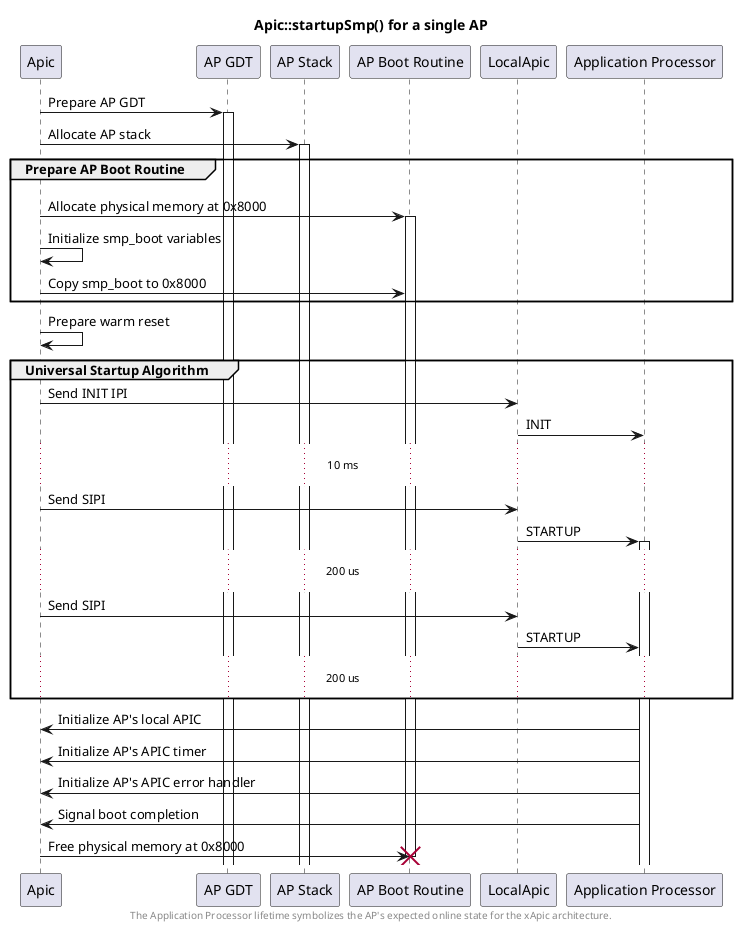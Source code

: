 @startuml
'https://plantuml.com/sequence-diagram

title Apic::startupSmp() for a single AP
footer The Application Processor lifetime symbolizes the AP's expected online state for the xApic architecture.

participant Apic
participant GDT as "AP GDT"
participant Stack as "AP Stack"
participant 0x8000 as "AP Boot Routine"
participant LocalApic
participant smp_entry as "Application Processor"

Apic -> GDT ++: Prepare AP GDT
Apic -> Stack ++: Allocate AP stack

group Prepare AP Boot Routine
Apic -[hidden]> smp_entry
    Apic -> 0x8000 ++: Allocate physical memory at 0x8000
    Apic -> Apic: Initialize smp_boot variables
    Apic -> 0x8000: Copy smp_boot to 0x8000
end

Apic -> Apic: Prepare warm reset

group Universal Startup Algorithm
    Apic -> LocalApic: Send INIT IPI
    LocalApic -> smp_entry: INIT
    ...10 ms...
    Apic -> LocalApic: Send SIPI
    LocalApic -> smp_entry ++: STARTUP
    ...200 us...
    Apic -> LocalApic: Send SIPI
    LocalApic -> smp_entry: STARTUP
    ...200 us...
end

Apic <- smp_entry: Initialize AP's local APIC
Apic <- smp_entry: Initialize AP's APIC timer
Apic <- smp_entry: Initialize AP's APIC error handler
Apic <- smp_entry: Signal boot completion
Apic -> 0x8000 !!: Free physical memory at 0x8000

@enduml